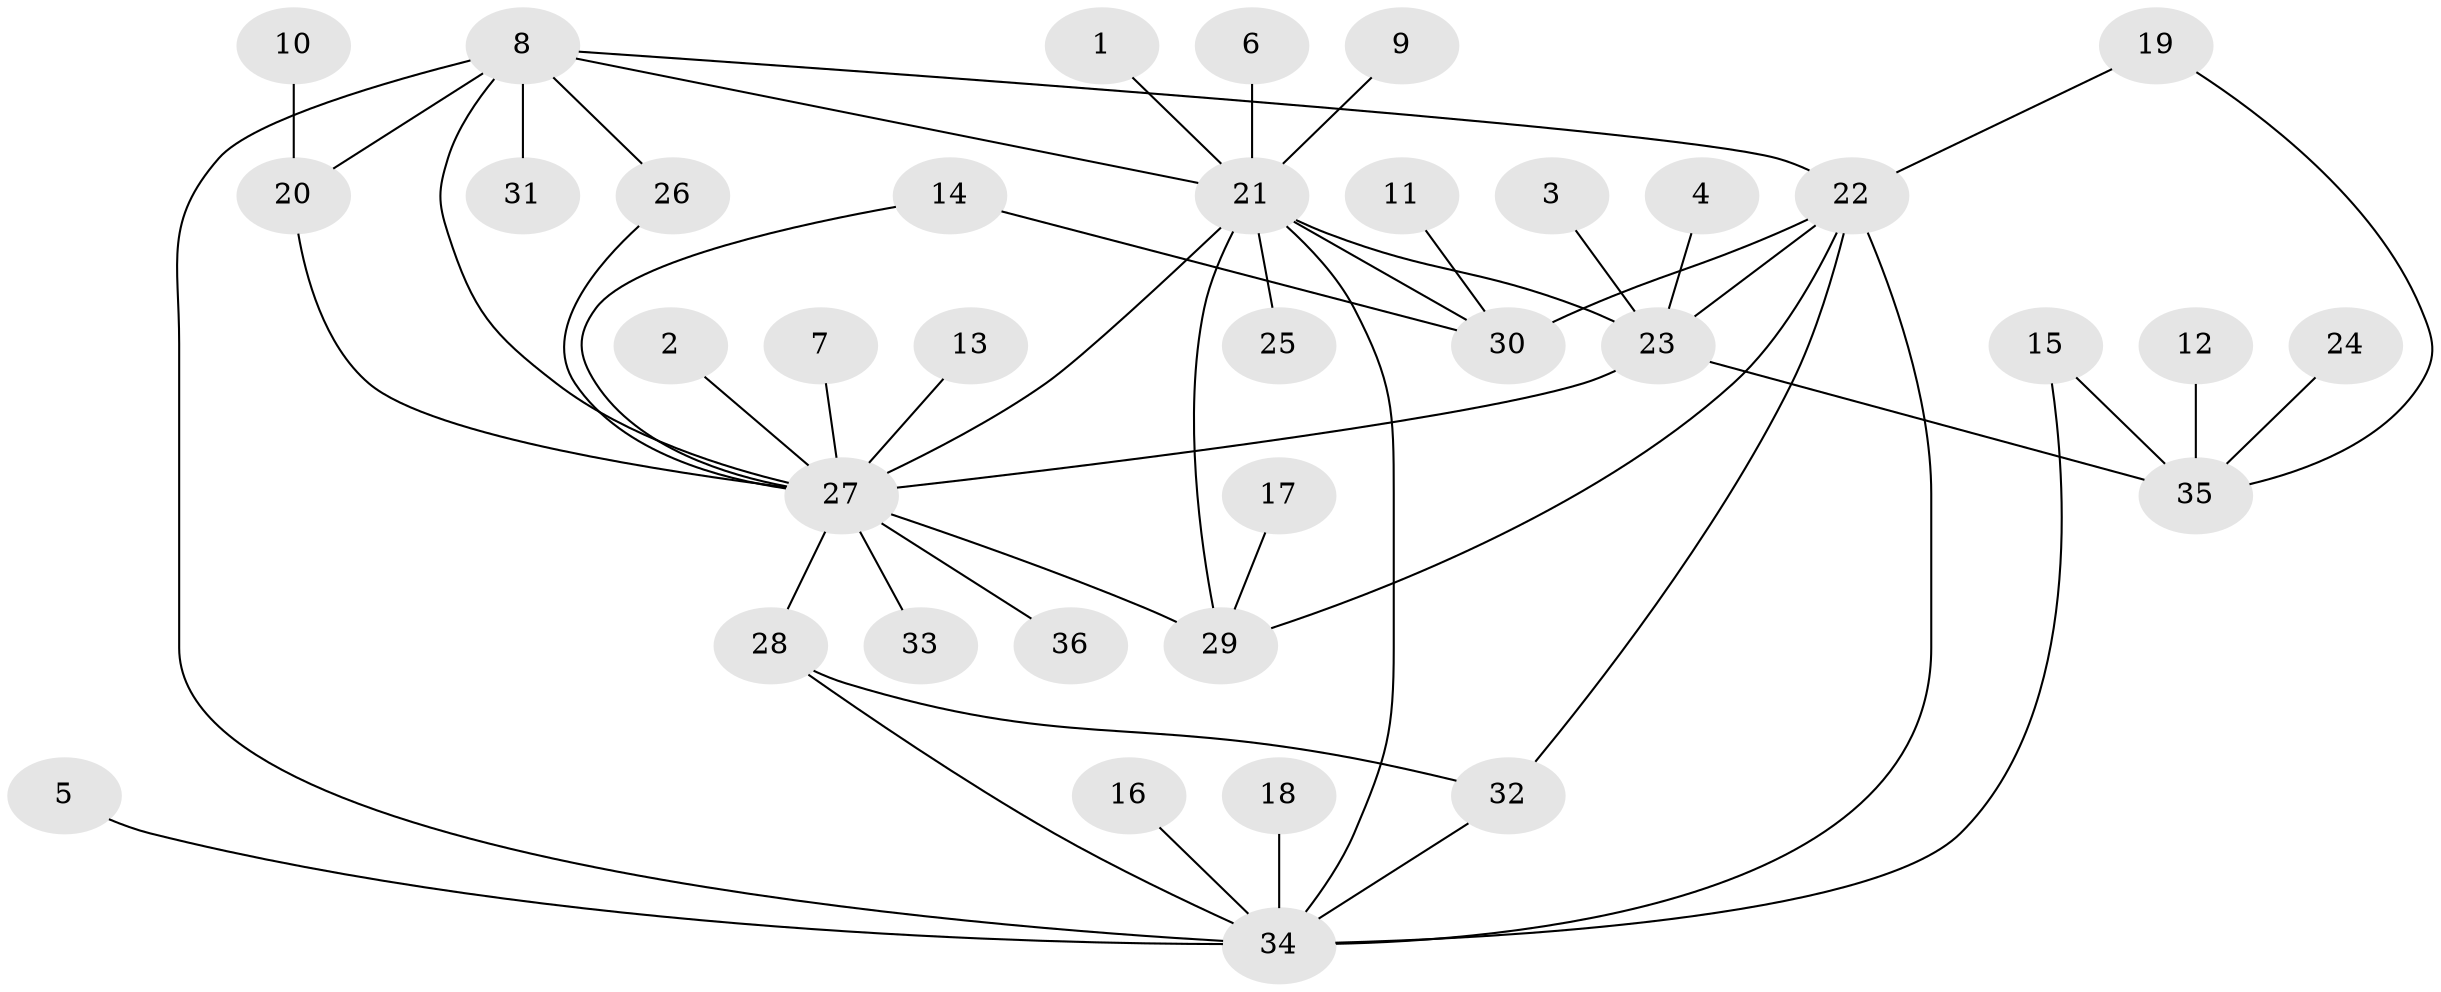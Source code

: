 // original degree distribution, {3: 0.1111111111111111, 15: 0.013888888888888888, 10: 0.013888888888888888, 9: 0.013888888888888888, 2: 0.19444444444444445, 5: 0.05555555555555555, 1: 0.4861111111111111, 7: 0.013888888888888888, 8: 0.013888888888888888, 6: 0.041666666666666664, 4: 0.041666666666666664}
// Generated by graph-tools (version 1.1) at 2025/49/03/09/25 03:49:54]
// undirected, 36 vertices, 51 edges
graph export_dot {
graph [start="1"]
  node [color=gray90,style=filled];
  1;
  2;
  3;
  4;
  5;
  6;
  7;
  8;
  9;
  10;
  11;
  12;
  13;
  14;
  15;
  16;
  17;
  18;
  19;
  20;
  21;
  22;
  23;
  24;
  25;
  26;
  27;
  28;
  29;
  30;
  31;
  32;
  33;
  34;
  35;
  36;
  1 -- 21 [weight=1.0];
  2 -- 27 [weight=1.0];
  3 -- 23 [weight=1.0];
  4 -- 23 [weight=1.0];
  5 -- 34 [weight=1.0];
  6 -- 21 [weight=1.0];
  7 -- 27 [weight=1.0];
  8 -- 20 [weight=1.0];
  8 -- 21 [weight=1.0];
  8 -- 22 [weight=1.0];
  8 -- 26 [weight=1.0];
  8 -- 27 [weight=1.0];
  8 -- 31 [weight=1.0];
  8 -- 34 [weight=1.0];
  9 -- 21 [weight=1.0];
  10 -- 20 [weight=1.0];
  11 -- 30 [weight=1.0];
  12 -- 35 [weight=1.0];
  13 -- 27 [weight=1.0];
  14 -- 27 [weight=1.0];
  14 -- 30 [weight=1.0];
  15 -- 34 [weight=1.0];
  15 -- 35 [weight=1.0];
  16 -- 34 [weight=1.0];
  17 -- 29 [weight=1.0];
  18 -- 34 [weight=1.0];
  19 -- 22 [weight=1.0];
  19 -- 35 [weight=1.0];
  20 -- 27 [weight=1.0];
  21 -- 23 [weight=2.0];
  21 -- 25 [weight=2.0];
  21 -- 27 [weight=2.0];
  21 -- 29 [weight=2.0];
  21 -- 30 [weight=1.0];
  21 -- 34 [weight=1.0];
  22 -- 23 [weight=1.0];
  22 -- 29 [weight=1.0];
  22 -- 30 [weight=1.0];
  22 -- 32 [weight=1.0];
  22 -- 34 [weight=1.0];
  23 -- 27 [weight=1.0];
  23 -- 35 [weight=1.0];
  24 -- 35 [weight=1.0];
  26 -- 27 [weight=1.0];
  27 -- 28 [weight=1.0];
  27 -- 29 [weight=1.0];
  27 -- 33 [weight=1.0];
  27 -- 36 [weight=1.0];
  28 -- 32 [weight=1.0];
  28 -- 34 [weight=1.0];
  32 -- 34 [weight=1.0];
}
